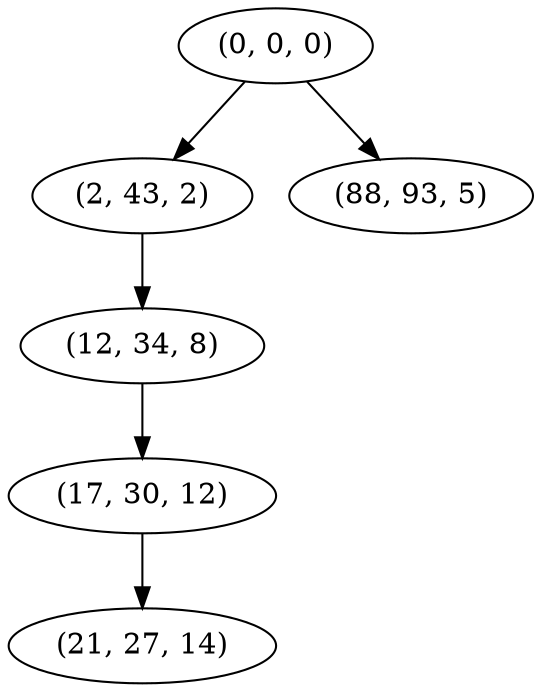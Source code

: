 digraph tree {
    "(0, 0, 0)";
    "(2, 43, 2)";
    "(12, 34, 8)";
    "(17, 30, 12)";
    "(21, 27, 14)";
    "(88, 93, 5)";
    "(0, 0, 0)" -> "(2, 43, 2)";
    "(0, 0, 0)" -> "(88, 93, 5)";
    "(2, 43, 2)" -> "(12, 34, 8)";
    "(12, 34, 8)" -> "(17, 30, 12)";
    "(17, 30, 12)" -> "(21, 27, 14)";
}
